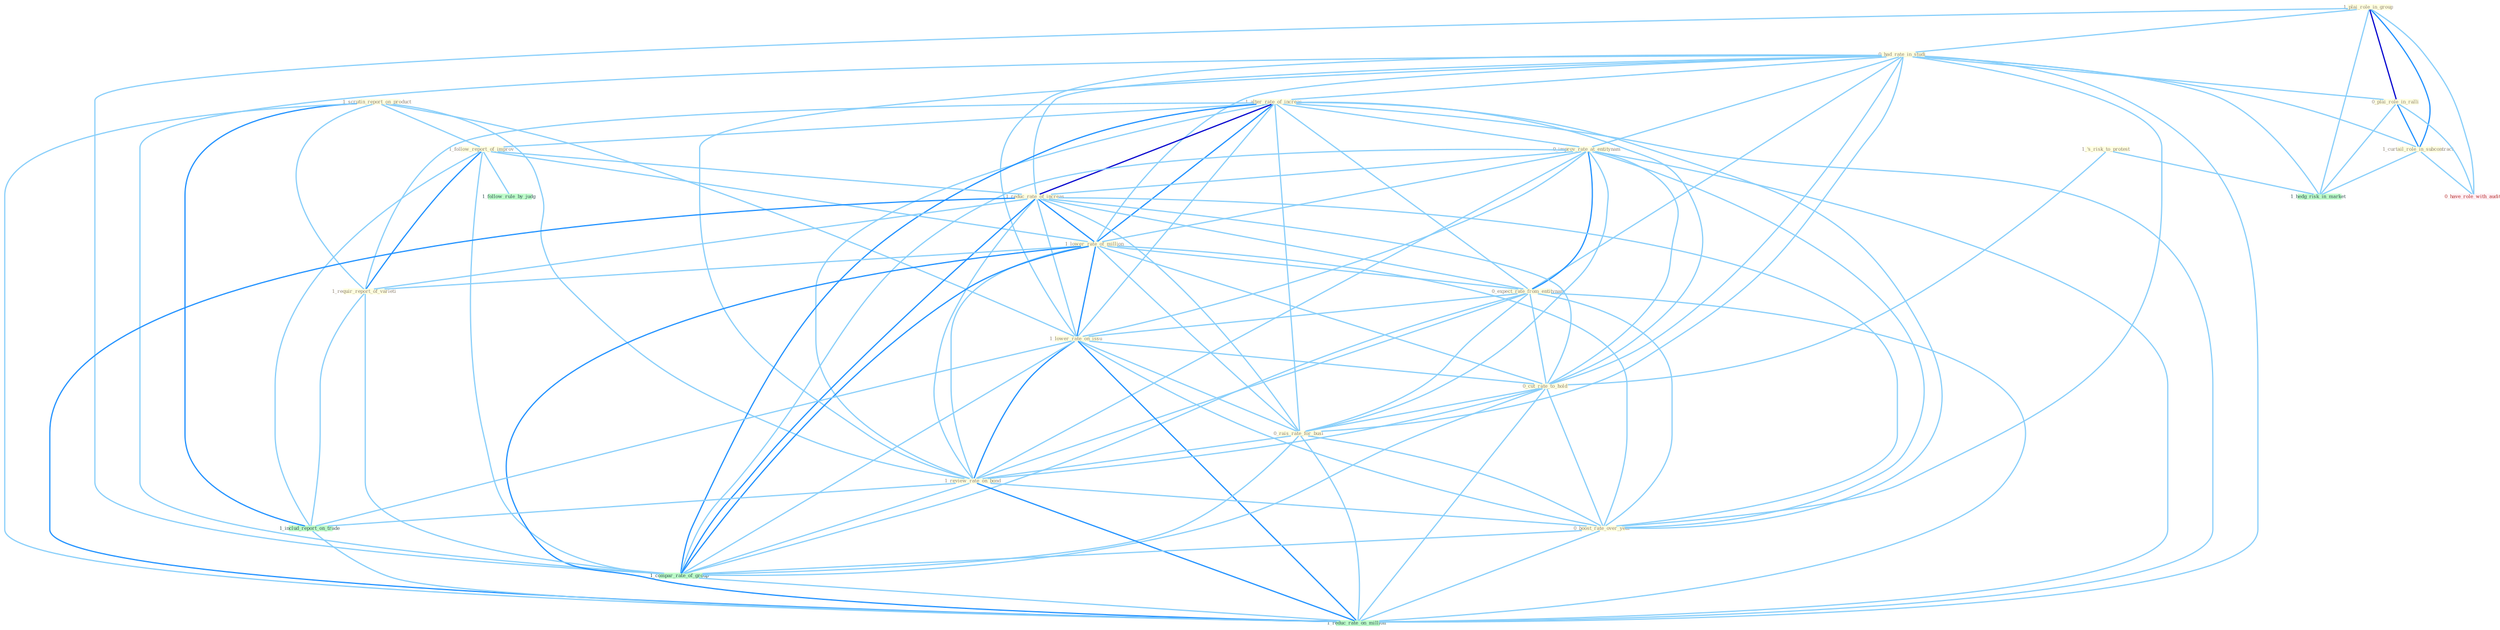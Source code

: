 Graph G{ 
    node
    [shape=polygon,style=filled,width=.5,height=.06,color="#BDFCC9",fixedsize=true,fontsize=4,
    fontcolor="#2f4f4f"];
    {node
    [color="#ffffe0", fontcolor="#8b7d6b"] "1_scrutin_report_on_product " "1_plai_role_in_group " "0_had_rate_in_studi " "1_alter_rate_of_increas " "1_'s_risk_to_protest " "0_improv_rate_at_entitynam " "0_plai_role_in_ralli " "1_follow_report_of_improv " "1_reduc_rate_of_increas " "1_lower_rate_of_million " "1_requir_report_of_varieti " "0_expect_rate_from_entitynam " "1_curtail_role_in_subcontract " "1_lower_rate_on_issu " "0_cut_rate_to_hold " "0_rais_rate_for_busi " "1_review_rate_on_bond " "0_boost_rate_over_year "}
{node [color="#fff0f5", fontcolor="#b22222"] "0_have_role_with_audit "}
edge [color="#B0E2FF"];

	"1_scrutin_report_on_product " -- "1_follow_report_of_improv " [w="1", color="#87cefa" ];
	"1_scrutin_report_on_product " -- "1_requir_report_of_varieti " [w="1", color="#87cefa" ];
	"1_scrutin_report_on_product " -- "1_lower_rate_on_issu " [w="1", color="#87cefa" ];
	"1_scrutin_report_on_product " -- "1_review_rate_on_bond " [w="1", color="#87cefa" ];
	"1_scrutin_report_on_product " -- "1_includ_report_on_trade " [w="2", color="#1e90ff" , len=0.8];
	"1_scrutin_report_on_product " -- "1_reduc_rate_on_million " [w="1", color="#87cefa" ];
	"1_plai_role_in_group " -- "0_had_rate_in_studi " [w="1", color="#87cefa" ];
	"1_plai_role_in_group " -- "0_plai_role_in_ralli " [w="3", color="#0000cd" , len=0.6];
	"1_plai_role_in_group " -- "1_curtail_role_in_subcontract " [w="2", color="#1e90ff" , len=0.8];
	"1_plai_role_in_group " -- "1_compar_rate_of_group " [w="1", color="#87cefa" ];
	"1_plai_role_in_group " -- "1_hedg_risk_in_market " [w="1", color="#87cefa" ];
	"1_plai_role_in_group " -- "0_have_role_with_audit " [w="1", color="#87cefa" ];
	"0_had_rate_in_studi " -- "1_alter_rate_of_increas " [w="1", color="#87cefa" ];
	"0_had_rate_in_studi " -- "0_improv_rate_at_entitynam " [w="1", color="#87cefa" ];
	"0_had_rate_in_studi " -- "0_plai_role_in_ralli " [w="1", color="#87cefa" ];
	"0_had_rate_in_studi " -- "1_reduc_rate_of_increas " [w="1", color="#87cefa" ];
	"0_had_rate_in_studi " -- "1_lower_rate_of_million " [w="1", color="#87cefa" ];
	"0_had_rate_in_studi " -- "0_expect_rate_from_entitynam " [w="1", color="#87cefa" ];
	"0_had_rate_in_studi " -- "1_curtail_role_in_subcontract " [w="1", color="#87cefa" ];
	"0_had_rate_in_studi " -- "1_lower_rate_on_issu " [w="1", color="#87cefa" ];
	"0_had_rate_in_studi " -- "0_cut_rate_to_hold " [w="1", color="#87cefa" ];
	"0_had_rate_in_studi " -- "0_rais_rate_for_busi " [w="1", color="#87cefa" ];
	"0_had_rate_in_studi " -- "1_review_rate_on_bond " [w="1", color="#87cefa" ];
	"0_had_rate_in_studi " -- "0_boost_rate_over_year " [w="1", color="#87cefa" ];
	"0_had_rate_in_studi " -- "1_compar_rate_of_group " [w="1", color="#87cefa" ];
	"0_had_rate_in_studi " -- "1_hedg_risk_in_market " [w="1", color="#87cefa" ];
	"0_had_rate_in_studi " -- "1_reduc_rate_on_million " [w="1", color="#87cefa" ];
	"1_alter_rate_of_increas " -- "0_improv_rate_at_entitynam " [w="1", color="#87cefa" ];
	"1_alter_rate_of_increas " -- "1_follow_report_of_improv " [w="1", color="#87cefa" ];
	"1_alter_rate_of_increas " -- "1_reduc_rate_of_increas " [w="3", color="#0000cd" , len=0.6];
	"1_alter_rate_of_increas " -- "1_lower_rate_of_million " [w="2", color="#1e90ff" , len=0.8];
	"1_alter_rate_of_increas " -- "1_requir_report_of_varieti " [w="1", color="#87cefa" ];
	"1_alter_rate_of_increas " -- "0_expect_rate_from_entitynam " [w="1", color="#87cefa" ];
	"1_alter_rate_of_increas " -- "1_lower_rate_on_issu " [w="1", color="#87cefa" ];
	"1_alter_rate_of_increas " -- "0_cut_rate_to_hold " [w="1", color="#87cefa" ];
	"1_alter_rate_of_increas " -- "0_rais_rate_for_busi " [w="1", color="#87cefa" ];
	"1_alter_rate_of_increas " -- "1_review_rate_on_bond " [w="1", color="#87cefa" ];
	"1_alter_rate_of_increas " -- "0_boost_rate_over_year " [w="1", color="#87cefa" ];
	"1_alter_rate_of_increas " -- "1_compar_rate_of_group " [w="2", color="#1e90ff" , len=0.8];
	"1_alter_rate_of_increas " -- "1_reduc_rate_on_million " [w="1", color="#87cefa" ];
	"1_'s_risk_to_protest " -- "0_cut_rate_to_hold " [w="1", color="#87cefa" ];
	"1_'s_risk_to_protest " -- "1_hedg_risk_in_market " [w="1", color="#87cefa" ];
	"0_improv_rate_at_entitynam " -- "1_reduc_rate_of_increas " [w="1", color="#87cefa" ];
	"0_improv_rate_at_entitynam " -- "1_lower_rate_of_million " [w="1", color="#87cefa" ];
	"0_improv_rate_at_entitynam " -- "0_expect_rate_from_entitynam " [w="2", color="#1e90ff" , len=0.8];
	"0_improv_rate_at_entitynam " -- "1_lower_rate_on_issu " [w="1", color="#87cefa" ];
	"0_improv_rate_at_entitynam " -- "0_cut_rate_to_hold " [w="1", color="#87cefa" ];
	"0_improv_rate_at_entitynam " -- "0_rais_rate_for_busi " [w="1", color="#87cefa" ];
	"0_improv_rate_at_entitynam " -- "1_review_rate_on_bond " [w="1", color="#87cefa" ];
	"0_improv_rate_at_entitynam " -- "0_boost_rate_over_year " [w="1", color="#87cefa" ];
	"0_improv_rate_at_entitynam " -- "1_compar_rate_of_group " [w="1", color="#87cefa" ];
	"0_improv_rate_at_entitynam " -- "1_reduc_rate_on_million " [w="1", color="#87cefa" ];
	"0_plai_role_in_ralli " -- "1_curtail_role_in_subcontract " [w="2", color="#1e90ff" , len=0.8];
	"0_plai_role_in_ralli " -- "1_hedg_risk_in_market " [w="1", color="#87cefa" ];
	"0_plai_role_in_ralli " -- "0_have_role_with_audit " [w="1", color="#87cefa" ];
	"1_follow_report_of_improv " -- "1_reduc_rate_of_increas " [w="1", color="#87cefa" ];
	"1_follow_report_of_improv " -- "1_lower_rate_of_million " [w="1", color="#87cefa" ];
	"1_follow_report_of_improv " -- "1_requir_report_of_varieti " [w="2", color="#1e90ff" , len=0.8];
	"1_follow_report_of_improv " -- "1_includ_report_on_trade " [w="1", color="#87cefa" ];
	"1_follow_report_of_improv " -- "1_compar_rate_of_group " [w="1", color="#87cefa" ];
	"1_follow_report_of_improv " -- "1_follow_rule_by_judg " [w="1", color="#87cefa" ];
	"1_reduc_rate_of_increas " -- "1_lower_rate_of_million " [w="2", color="#1e90ff" , len=0.8];
	"1_reduc_rate_of_increas " -- "1_requir_report_of_varieti " [w="1", color="#87cefa" ];
	"1_reduc_rate_of_increas " -- "0_expect_rate_from_entitynam " [w="1", color="#87cefa" ];
	"1_reduc_rate_of_increas " -- "1_lower_rate_on_issu " [w="1", color="#87cefa" ];
	"1_reduc_rate_of_increas " -- "0_cut_rate_to_hold " [w="1", color="#87cefa" ];
	"1_reduc_rate_of_increas " -- "0_rais_rate_for_busi " [w="1", color="#87cefa" ];
	"1_reduc_rate_of_increas " -- "1_review_rate_on_bond " [w="1", color="#87cefa" ];
	"1_reduc_rate_of_increas " -- "0_boost_rate_over_year " [w="1", color="#87cefa" ];
	"1_reduc_rate_of_increas " -- "1_compar_rate_of_group " [w="2", color="#1e90ff" , len=0.8];
	"1_reduc_rate_of_increas " -- "1_reduc_rate_on_million " [w="2", color="#1e90ff" , len=0.8];
	"1_lower_rate_of_million " -- "1_requir_report_of_varieti " [w="1", color="#87cefa" ];
	"1_lower_rate_of_million " -- "0_expect_rate_from_entitynam " [w="1", color="#87cefa" ];
	"1_lower_rate_of_million " -- "1_lower_rate_on_issu " [w="2", color="#1e90ff" , len=0.8];
	"1_lower_rate_of_million " -- "0_cut_rate_to_hold " [w="1", color="#87cefa" ];
	"1_lower_rate_of_million " -- "0_rais_rate_for_busi " [w="1", color="#87cefa" ];
	"1_lower_rate_of_million " -- "1_review_rate_on_bond " [w="1", color="#87cefa" ];
	"1_lower_rate_of_million " -- "0_boost_rate_over_year " [w="1", color="#87cefa" ];
	"1_lower_rate_of_million " -- "1_compar_rate_of_group " [w="2", color="#1e90ff" , len=0.8];
	"1_lower_rate_of_million " -- "1_reduc_rate_on_million " [w="2", color="#1e90ff" , len=0.8];
	"1_requir_report_of_varieti " -- "1_includ_report_on_trade " [w="1", color="#87cefa" ];
	"1_requir_report_of_varieti " -- "1_compar_rate_of_group " [w="1", color="#87cefa" ];
	"0_expect_rate_from_entitynam " -- "1_lower_rate_on_issu " [w="1", color="#87cefa" ];
	"0_expect_rate_from_entitynam " -- "0_cut_rate_to_hold " [w="1", color="#87cefa" ];
	"0_expect_rate_from_entitynam " -- "0_rais_rate_for_busi " [w="1", color="#87cefa" ];
	"0_expect_rate_from_entitynam " -- "1_review_rate_on_bond " [w="1", color="#87cefa" ];
	"0_expect_rate_from_entitynam " -- "0_boost_rate_over_year " [w="1", color="#87cefa" ];
	"0_expect_rate_from_entitynam " -- "1_compar_rate_of_group " [w="1", color="#87cefa" ];
	"0_expect_rate_from_entitynam " -- "1_reduc_rate_on_million " [w="1", color="#87cefa" ];
	"1_curtail_role_in_subcontract " -- "1_hedg_risk_in_market " [w="1", color="#87cefa" ];
	"1_curtail_role_in_subcontract " -- "0_have_role_with_audit " [w="1", color="#87cefa" ];
	"1_lower_rate_on_issu " -- "0_cut_rate_to_hold " [w="1", color="#87cefa" ];
	"1_lower_rate_on_issu " -- "0_rais_rate_for_busi " [w="1", color="#87cefa" ];
	"1_lower_rate_on_issu " -- "1_review_rate_on_bond " [w="2", color="#1e90ff" , len=0.8];
	"1_lower_rate_on_issu " -- "0_boost_rate_over_year " [w="1", color="#87cefa" ];
	"1_lower_rate_on_issu " -- "1_includ_report_on_trade " [w="1", color="#87cefa" ];
	"1_lower_rate_on_issu " -- "1_compar_rate_of_group " [w="1", color="#87cefa" ];
	"1_lower_rate_on_issu " -- "1_reduc_rate_on_million " [w="2", color="#1e90ff" , len=0.8];
	"0_cut_rate_to_hold " -- "0_rais_rate_for_busi " [w="1", color="#87cefa" ];
	"0_cut_rate_to_hold " -- "1_review_rate_on_bond " [w="1", color="#87cefa" ];
	"0_cut_rate_to_hold " -- "0_boost_rate_over_year " [w="1", color="#87cefa" ];
	"0_cut_rate_to_hold " -- "1_compar_rate_of_group " [w="1", color="#87cefa" ];
	"0_cut_rate_to_hold " -- "1_reduc_rate_on_million " [w="1", color="#87cefa" ];
	"0_rais_rate_for_busi " -- "1_review_rate_on_bond " [w="1", color="#87cefa" ];
	"0_rais_rate_for_busi " -- "0_boost_rate_over_year " [w="1", color="#87cefa" ];
	"0_rais_rate_for_busi " -- "1_compar_rate_of_group " [w="1", color="#87cefa" ];
	"0_rais_rate_for_busi " -- "1_reduc_rate_on_million " [w="1", color="#87cefa" ];
	"1_review_rate_on_bond " -- "0_boost_rate_over_year " [w="1", color="#87cefa" ];
	"1_review_rate_on_bond " -- "1_includ_report_on_trade " [w="1", color="#87cefa" ];
	"1_review_rate_on_bond " -- "1_compar_rate_of_group " [w="1", color="#87cefa" ];
	"1_review_rate_on_bond " -- "1_reduc_rate_on_million " [w="2", color="#1e90ff" , len=0.8];
	"0_boost_rate_over_year " -- "1_compar_rate_of_group " [w="1", color="#87cefa" ];
	"0_boost_rate_over_year " -- "1_reduc_rate_on_million " [w="1", color="#87cefa" ];
	"1_includ_report_on_trade " -- "1_reduc_rate_on_million " [w="1", color="#87cefa" ];
	"1_compar_rate_of_group " -- "1_reduc_rate_on_million " [w="1", color="#87cefa" ];
}